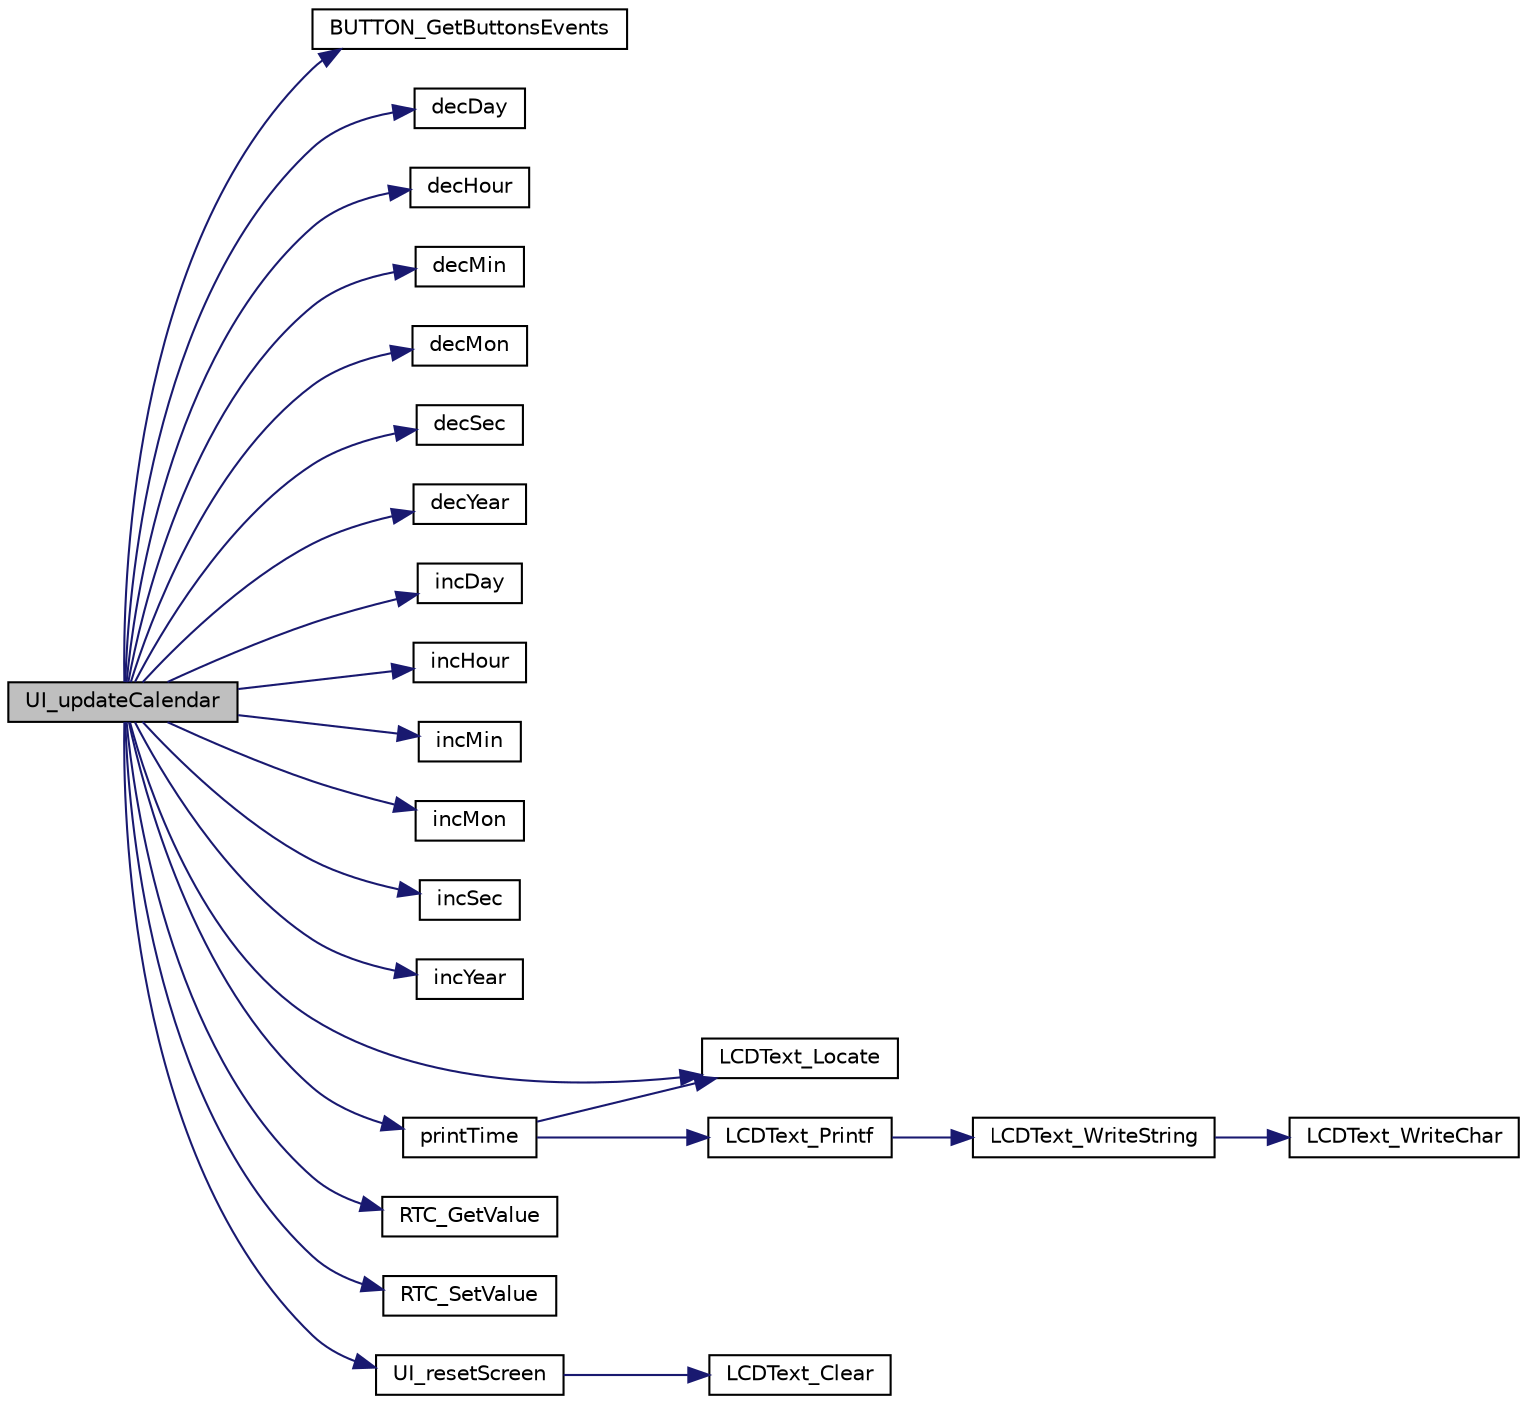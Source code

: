 digraph "UI_updateCalendar"
{
 // LATEX_PDF_SIZE
  edge [fontname="Helvetica",fontsize="10",labelfontname="Helvetica",labelfontsize="10"];
  node [fontname="Helvetica",fontsize="10",shape=record];
  rankdir="LR";
  Node1 [label="UI_updateCalendar",height=0.2,width=0.4,color="black", fillcolor="grey75", style="filled", fontcolor="black",tooltip=" "];
  Node1 -> Node2 [color="midnightblue",fontsize="10",style="solid",fontname="Helvetica"];
  Node2 [label="BUTTON_GetButtonsEvents",height=0.2,width=0.4,color="black", fillcolor="white", style="filled",URL="$d2/df5/group__BUTTON__Public__Functions.html#ga2c59b4793ae9fcff36a5415748688519",tooltip="function that returns the state of the button"];
  Node1 -> Node3 [color="midnightblue",fontsize="10",style="solid",fontname="Helvetica"];
  Node3 [label="decDay",height=0.2,width=0.4,color="black", fillcolor="white", style="filled",URL="$dc/d78/ui_8c.html#aa2979430c3f0991733873a3a911004e0",tooltip=" "];
  Node1 -> Node4 [color="midnightblue",fontsize="10",style="solid",fontname="Helvetica"];
  Node4 [label="decHour",height=0.2,width=0.4,color="black", fillcolor="white", style="filled",URL="$dc/d78/ui_8c.html#ad97db017d9884e09d7bee70f435eb7a9",tooltip=" "];
  Node1 -> Node5 [color="midnightblue",fontsize="10",style="solid",fontname="Helvetica"];
  Node5 [label="decMin",height=0.2,width=0.4,color="black", fillcolor="white", style="filled",URL="$dc/d78/ui_8c.html#ac350307bd6167afcd665492a1e60a0b4",tooltip=" "];
  Node1 -> Node6 [color="midnightblue",fontsize="10",style="solid",fontname="Helvetica"];
  Node6 [label="decMon",height=0.2,width=0.4,color="black", fillcolor="white", style="filled",URL="$dc/d78/ui_8c.html#aa9e922daa7857fd34ab68b8a4a2065c7",tooltip=" "];
  Node1 -> Node7 [color="midnightblue",fontsize="10",style="solid",fontname="Helvetica"];
  Node7 [label="decSec",height=0.2,width=0.4,color="black", fillcolor="white", style="filled",URL="$dc/d78/ui_8c.html#a4473342d7a40c56c09ea5465cf2e8c24",tooltip=" "];
  Node1 -> Node8 [color="midnightblue",fontsize="10",style="solid",fontname="Helvetica"];
  Node8 [label="decYear",height=0.2,width=0.4,color="black", fillcolor="white", style="filled",URL="$dc/d78/ui_8c.html#a01059d54dd98f615b438a13c2120e1fb",tooltip=" "];
  Node1 -> Node9 [color="midnightblue",fontsize="10",style="solid",fontname="Helvetica"];
  Node9 [label="incDay",height=0.2,width=0.4,color="black", fillcolor="white", style="filled",URL="$dc/d78/ui_8c.html#add1bc44a242ab262ffb5d0002fc0c03d",tooltip=" "];
  Node1 -> Node10 [color="midnightblue",fontsize="10",style="solid",fontname="Helvetica"];
  Node10 [label="incHour",height=0.2,width=0.4,color="black", fillcolor="white", style="filled",URL="$dc/d78/ui_8c.html#ac961579bcb862c40a11c2025e12a8966",tooltip=" "];
  Node1 -> Node11 [color="midnightblue",fontsize="10",style="solid",fontname="Helvetica"];
  Node11 [label="incMin",height=0.2,width=0.4,color="black", fillcolor="white", style="filled",URL="$dc/d78/ui_8c.html#a81b61db35695930fba60e05cdd61e0ee",tooltip=" "];
  Node1 -> Node12 [color="midnightblue",fontsize="10",style="solid",fontname="Helvetica"];
  Node12 [label="incMon",height=0.2,width=0.4,color="black", fillcolor="white", style="filled",URL="$dc/d78/ui_8c.html#aeb8042ed29503f017869f8bff2971096",tooltip=" "];
  Node1 -> Node13 [color="midnightblue",fontsize="10",style="solid",fontname="Helvetica"];
  Node13 [label="incSec",height=0.2,width=0.4,color="black", fillcolor="white", style="filled",URL="$dc/d78/ui_8c.html#ab8c154f664d429ea07957f2a382a0615",tooltip=" "];
  Node1 -> Node14 [color="midnightblue",fontsize="10",style="solid",fontname="Helvetica"];
  Node14 [label="incYear",height=0.2,width=0.4,color="black", fillcolor="white", style="filled",URL="$dc/d78/ui_8c.html#a9aad7339be51cf9904f3bd30d60f71ce",tooltip=" "];
  Node1 -> Node15 [color="midnightblue",fontsize="10",style="solid",fontname="Helvetica"];
  Node15 [label="LCDText_Locate",height=0.2,width=0.4,color="black", fillcolor="white", style="filled",URL="$da/da4/group__LCD__Public__Functions.html#ga7187e0fca7d1666198d63c6c972edee7",tooltip="Moves the cursor to the position received in arguments."];
  Node1 -> Node16 [color="midnightblue",fontsize="10",style="solid",fontname="Helvetica"];
  Node16 [label="printTime",height=0.2,width=0.4,color="black", fillcolor="white", style="filled",URL="$dc/d78/ui_8c.html#a99c243ee554e513d46efee2ef450d662",tooltip=" "];
  Node16 -> Node15 [color="midnightblue",fontsize="10",style="solid",fontname="Helvetica"];
  Node16 -> Node17 [color="midnightblue",fontsize="10",style="solid",fontname="Helvetica"];
  Node17 [label="LCDText_Printf",height=0.2,width=0.4,color="black", fillcolor="white", style="filled",URL="$da/da4/group__LCD__Public__Functions.html#gabd9c9f5eb0a5e3cb33bd38f4b34a389b",tooltip="Writes in the LCD in similar way that the c printf does."];
  Node17 -> Node18 [color="midnightblue",fontsize="10",style="solid",fontname="Helvetica"];
  Node18 [label="LCDText_WriteString",height=0.2,width=0.4,color="black", fillcolor="white", style="filled",URL="$da/da4/group__LCD__Public__Functions.html#ga346f0227c399d12098b2b1d1e5d46da0",tooltip="Writes a string (word) to the display in the cursor position."];
  Node18 -> Node19 [color="midnightblue",fontsize="10",style="solid",fontname="Helvetica"];
  Node19 [label="LCDText_WriteChar",height=0.2,width=0.4,color="black", fillcolor="white", style="filled",URL="$da/da4/group__LCD__Public__Functions.html#gae2457428e83fd94180055837bd9f9675",tooltip="Writes a character to the display in the cursor position."];
  Node1 -> Node20 [color="midnightblue",fontsize="10",style="solid",fontname="Helvetica"];
  Node20 [label="RTC_GetValue",height=0.2,width=0.4,color="black", fillcolor="white", style="filled",URL="$d6/db4/group__RTC__Public__Functions.html#ga506e5d1d8d538575e4739d85f4db7ff1",tooltip="Gets the current time available in the rtc."];
  Node1 -> Node21 [color="midnightblue",fontsize="10",style="solid",fontname="Helvetica"];
  Node21 [label="RTC_SetValue",height=0.2,width=0.4,color="black", fillcolor="white", style="filled",URL="$d6/db4/group__RTC__Public__Functions.html#ga14fa105430d9febf19fe275cee4664d8",tooltip="Sets the rtc to a specific date passed trough parameter."];
  Node1 -> Node22 [color="midnightblue",fontsize="10",style="solid",fontname="Helvetica"];
  Node22 [label="UI_resetScreen",height=0.2,width=0.4,color="black", fillcolor="white", style="filled",URL="$dc/d78/ui_8c.html#a6b56d9d97bfeb110604c4118d67fcf9b",tooltip=" "];
  Node22 -> Node23 [color="midnightblue",fontsize="10",style="solid",fontname="Helvetica"];
  Node23 [label="LCDText_Clear",height=0.2,width=0.4,color="black", fillcolor="white", style="filled",URL="$da/da4/group__LCD__Public__Functions.html#gac1bdd6893daf2ea4733bfb2f40020378",tooltip="Clears the display using the command in the display API."];
}

